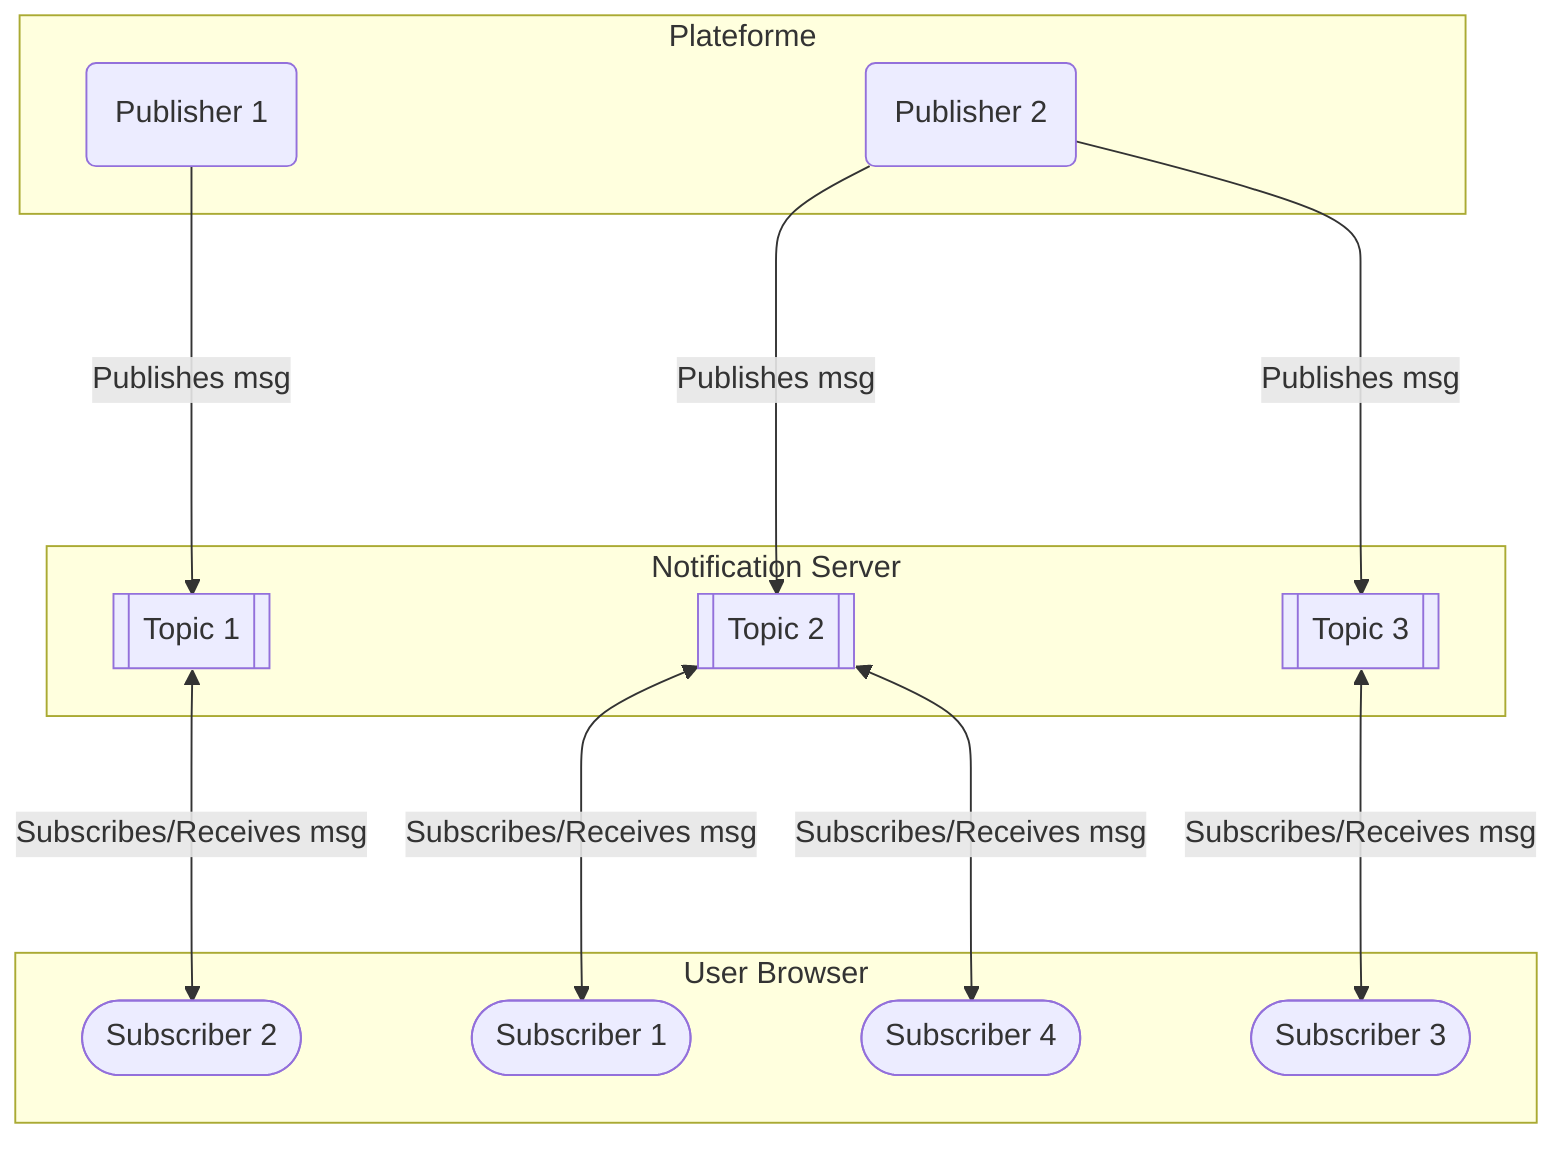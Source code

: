 graph TD;
    subgraph Notification Server
        T1[[Topic 1]]
        T2[[Topic 2]]
        T3[[Topic 3]]
    end

    subgraph Plateforme
        P1(Publisher 1)
        P2(Publisher 2)
    end

    subgraph User Browser
        S1([Subscriber 1])
        S2([Subscriber 2])
        S3([Subscriber 3])
        S4([Subscriber 4])

    end

    P1 --Publishes msg----> T1
    P2 --Publishes msg----> T2
    P2 --Publishes msg----> T3
    
    T2 <--Subscribes/Receives msg---> S1
    T1 <--Subscribes/Receives msg---> S2
    T3 <--Subscribes/Receives msg---> S3
    T2 <--Subscribes/Receives msg---> S4